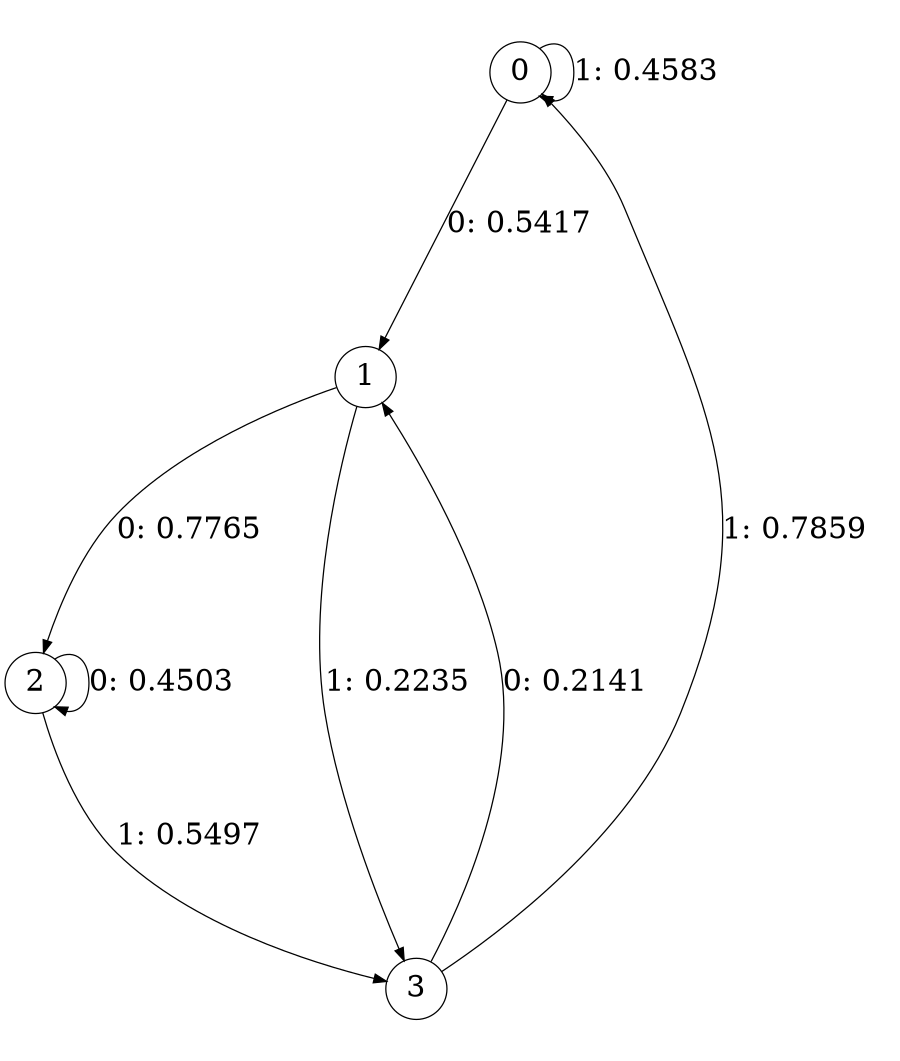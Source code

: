 digraph "ch6faceL2" {
size = "6,8.5";
ratio = "fill";
node [shape = circle];
node [fontsize = 24];
edge [fontsize = 24];
0 -> 1 [label = "0: 0.5417   "];
0 -> 0 [label = "1: 0.4583   "];
1 -> 2 [label = "0: 0.7765   "];
1 -> 3 [label = "1: 0.2235   "];
2 -> 2 [label = "0: 0.4503   "];
2 -> 3 [label = "1: 0.5497   "];
3 -> 1 [label = "0: 0.2141   "];
3 -> 0 [label = "1: 0.7859   "];
}